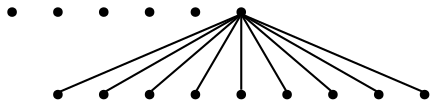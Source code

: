 graph {
  node [shape=point,comment="{\"directed\":false,\"doi\":\"10.1007/978-3-319-03841-4_34\",\"figure\":\"1 (2)\"}"]

  v0 [pos="1343.0654548510518,840.8657339469856"]
  v1 [pos="1210.330956254473,696.9060838130739"]
  v2 [pos="1193.7049883614154,706.353498315755"]
  v3 [pos="1173.1943839155397,870.1899352476526"]
  v4 [pos="1161.2011030016356,855.2972513986001"]
  v5 [pos="1393.9664455848751,755.7711542874875"]
  v6 [pos="1246.2609600729065,795.8277068090908"]
  v7 [pos="1335.8506450689047,916.2850396207648"]
  v8 [pos="1349.2852676440302,681.7508634470998"]
  v9 [pos="1284.8419810527466,938.7885693429812"]
  v10 [pos="1270.9902385018565,644.2279388070311"]
  v11 [pos="1236.7656590138647,939.2438961787839"]
  v12 [pos="1117.721424856753,710.7429833969985"]
  v13 [pos="1101.1595476982268,749.2909577672734"]
  v14 [pos="1093.0338838750422,793.9859239067526"]

  v6 -- v5 [id="-12",pos="1246.2609600729065,795.8277068090908 1393.9664455848751,755.7711542874875 1393.9664455848751,755.7711542874875 1393.9664455848751,755.7711542874875"]
  v6 -- v7 [id="-15",pos="1246.2609600729065,795.8277068090908 1335.8506450689047,916.2850396207648 1335.8506450689047,916.2850396207648 1335.8506450689047,916.2850396207648"]
  v6 -- v8 [id="-16",pos="1246.2609600729065,795.8277068090908 1349.2852676440302,681.7508634470998 1349.2852676440302,681.7508634470998 1349.2852676440302,681.7508634470998"]
  v6 -- v9 [id="-18",pos="1246.2609600729065,795.8277068090908 1284.8419810527466,938.7885693429812 1284.8419810527466,938.7885693429812 1284.8419810527466,938.7885693429812"]
  v6 -- v10 [id="-19",pos="1246.2609600729065,795.8277068090908 1270.9902385018565,644.2279388070311 1270.9902385018565,644.2279388070311 1270.9902385018565,644.2279388070311"]
  v6 -- v11 [id="-22",pos="1246.2609600729065,795.8277068090908 1236.7656590138647,939.2438961787839 1236.7656590138647,939.2438961787839 1236.7656590138647,939.2438961787839"]
  v6 -- v12 [id="-26",pos="1246.2609600729065,795.8277068090908 1117.721424856753,710.7429833969985 1117.721424856753,710.7429833969985 1117.721424856753,710.7429833969985"]
  v6 -- v13 [id="-28",pos="1246.2609600729065,795.8277068090908 1101.1595476982268,749.2909577672734 1101.1595476982268,749.2909577672734 1101.1595476982268,749.2909577672734"]
  v6 -- v14 [id="-30",pos="1246.2609600729065,795.8277068090908 1093.0338838750422,793.9859239067526 1093.0338838750422,793.9859239067526 1093.0338838750422,793.9859239067526"]
}
